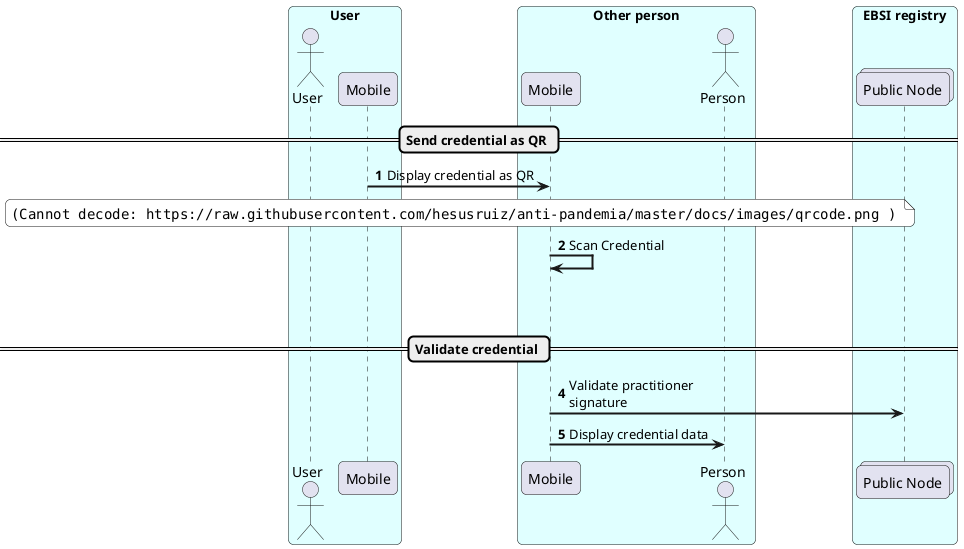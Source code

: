 @startuml display_credential

autonumber
skinparam sequenceArrowThickness 2
skinparam roundcorner 10
skinparam maxmessagesize 150

box "User" #LightCyan
  actor User as U
  participant "Mobile" as MU
end box

box "Other person" #LightCyan
  participant "Mobile" as MP
  actor Person as P
end box

box "EBSI registry" #LightCyan
  Collections "Public Node" as BR
end box

== Send credential as QR ==
MU -> MP: Display credential as QR
note over MU, MP #white
    <img:https://raw.githubusercontent.com/hesusruiz/anti-pandemia/master/docs/images/qrcode.png {scale=0.2}> 
end note

MP -> MP: Scan Credential

P -[hidden]> BR: This is hidden and used for separation

== Validate credential ==
MP -> BR: Validate practitioner signature

MP -> P: Display credential data

@enduml